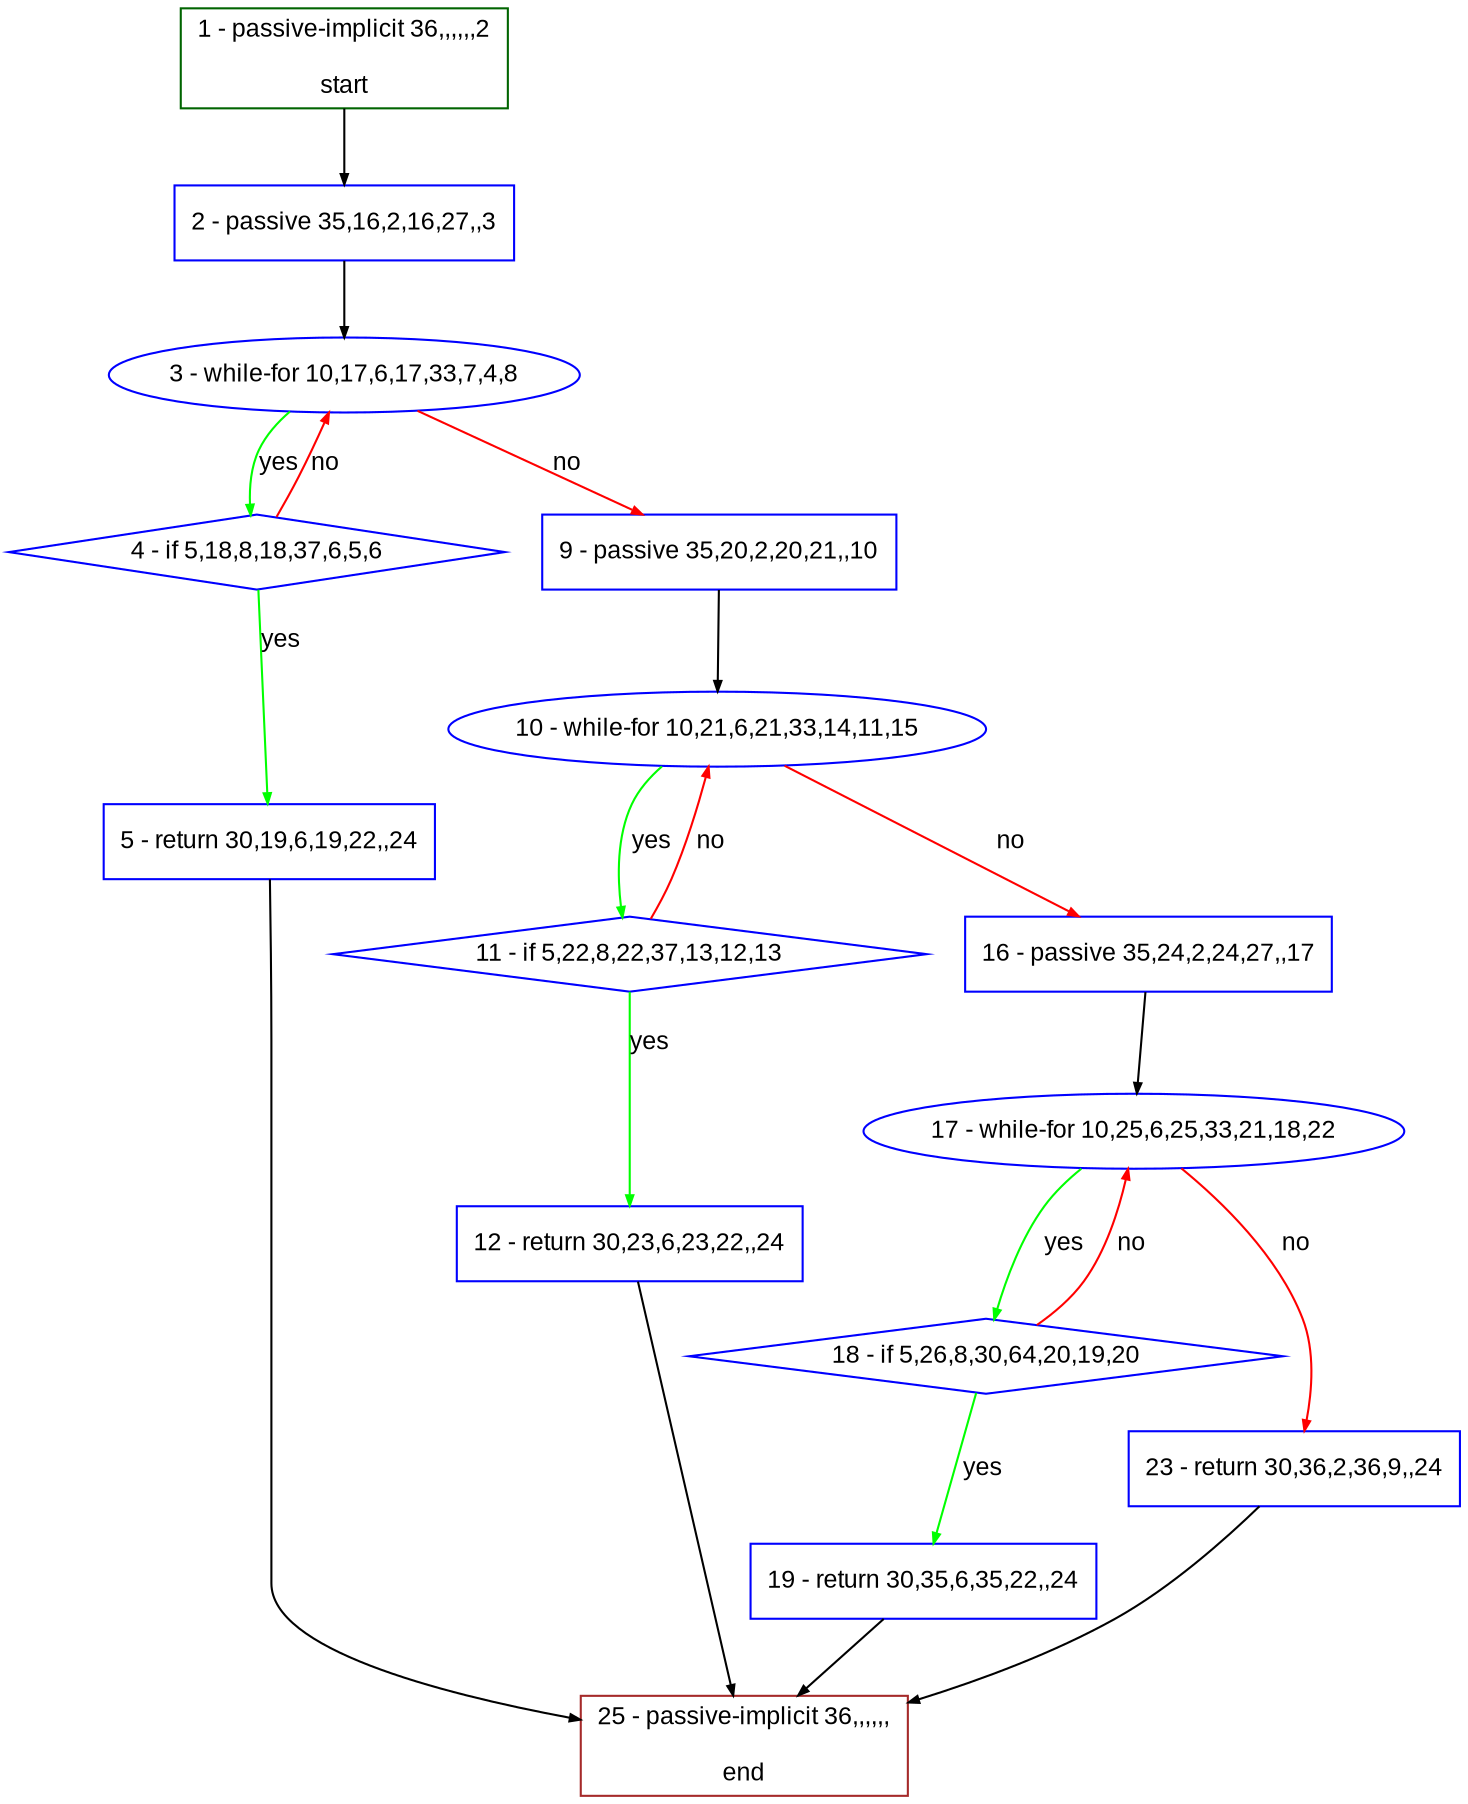 digraph "" {
  graph [bgcolor="white", fillcolor="#FFFFCC", pack="true", packmode="clust", fontname="Arial", label="", fontsize="12", compound="true", style="rounded,filled"];
  node [node_initialized="no", fillcolor="white", fontname="Arial", label="", color="grey", fontsize="12", fixedsize="false", compound="true", shape="rectangle", style="filled"];
  edge [arrowtail="none", lhead="", fontcolor="black", fontname="Arial", label="", color="black", fontsize="12", arrowhead="normal", arrowsize="0.5", compound="true", ltail="", dir="forward"];
  __N1 [fillcolor="#ffffff", label="2 - passive 35,16,2,16,27,,3", color="#0000ff", shape="box", style="filled"];
  __N2 [fillcolor="#ffffff", label="1 - passive-implicit 36,,,,,,2\n\nstart", color="#006400", shape="box", style="filled"];
  __N3 [fillcolor="#ffffff", label="3 - while-for 10,17,6,17,33,7,4,8", color="#0000ff", shape="oval", style="filled"];
  __N4 [fillcolor="#ffffff", label="4 - if 5,18,8,18,37,6,5,6", color="#0000ff", shape="diamond", style="filled"];
  __N5 [fillcolor="#ffffff", label="9 - passive 35,20,2,20,21,,10", color="#0000ff", shape="box", style="filled"];
  __N6 [fillcolor="#ffffff", label="5 - return 30,19,6,19,22,,24", color="#0000ff", shape="box", style="filled"];
  __N7 [fillcolor="#ffffff", label="25 - passive-implicit 36,,,,,,\n\nend", color="#a52a2a", shape="box", style="filled"];
  __N8 [fillcolor="#ffffff", label="10 - while-for 10,21,6,21,33,14,11,15", color="#0000ff", shape="oval", style="filled"];
  __N9 [fillcolor="#ffffff", label="11 - if 5,22,8,22,37,13,12,13", color="#0000ff", shape="diamond", style="filled"];
  __N10 [fillcolor="#ffffff", label="16 - passive 35,24,2,24,27,,17", color="#0000ff", shape="box", style="filled"];
  __N11 [fillcolor="#ffffff", label="12 - return 30,23,6,23,22,,24", color="#0000ff", shape="box", style="filled"];
  __N12 [fillcolor="#ffffff", label="17 - while-for 10,25,6,25,33,21,18,22", color="#0000ff", shape="oval", style="filled"];
  __N13 [fillcolor="#ffffff", label="18 - if 5,26,8,30,64,20,19,20", color="#0000ff", shape="diamond", style="filled"];
  __N14 [fillcolor="#ffffff", label="23 - return 30,36,2,36,9,,24", color="#0000ff", shape="box", style="filled"];
  __N15 [fillcolor="#ffffff", label="19 - return 30,35,6,35,22,,24", color="#0000ff", shape="box", style="filled"];
  __N2 -> __N1 [arrowtail="none", color="#000000", label="", arrowhead="normal", dir="forward"];
  __N1 -> __N3 [arrowtail="none", color="#000000", label="", arrowhead="normal", dir="forward"];
  __N3 -> __N4 [arrowtail="none", color="#00ff00", label="yes", arrowhead="normal", dir="forward"];
  __N4 -> __N3 [arrowtail="none", color="#ff0000", label="no", arrowhead="normal", dir="forward"];
  __N3 -> __N5 [arrowtail="none", color="#ff0000", label="no", arrowhead="normal", dir="forward"];
  __N4 -> __N6 [arrowtail="none", color="#00ff00", label="yes", arrowhead="normal", dir="forward"];
  __N6 -> __N7 [arrowtail="none", color="#000000", label="", arrowhead="normal", dir="forward"];
  __N5 -> __N8 [arrowtail="none", color="#000000", label="", arrowhead="normal", dir="forward"];
  __N8 -> __N9 [arrowtail="none", color="#00ff00", label="yes", arrowhead="normal", dir="forward"];
  __N9 -> __N8 [arrowtail="none", color="#ff0000", label="no", arrowhead="normal", dir="forward"];
  __N8 -> __N10 [arrowtail="none", color="#ff0000", label="no", arrowhead="normal", dir="forward"];
  __N9 -> __N11 [arrowtail="none", color="#00ff00", label="yes", arrowhead="normal", dir="forward"];
  __N11 -> __N7 [arrowtail="none", color="#000000", label="", arrowhead="normal", dir="forward"];
  __N10 -> __N12 [arrowtail="none", color="#000000", label="", arrowhead="normal", dir="forward"];
  __N12 -> __N13 [arrowtail="none", color="#00ff00", label="yes", arrowhead="normal", dir="forward"];
  __N13 -> __N12 [arrowtail="none", color="#ff0000", label="no", arrowhead="normal", dir="forward"];
  __N12 -> __N14 [arrowtail="none", color="#ff0000", label="no", arrowhead="normal", dir="forward"];
  __N13 -> __N15 [arrowtail="none", color="#00ff00", label="yes", arrowhead="normal", dir="forward"];
  __N15 -> __N7 [arrowtail="none", color="#000000", label="", arrowhead="normal", dir="forward"];
  __N14 -> __N7 [arrowtail="none", color="#000000", label="", arrowhead="normal", dir="forward"];
}

